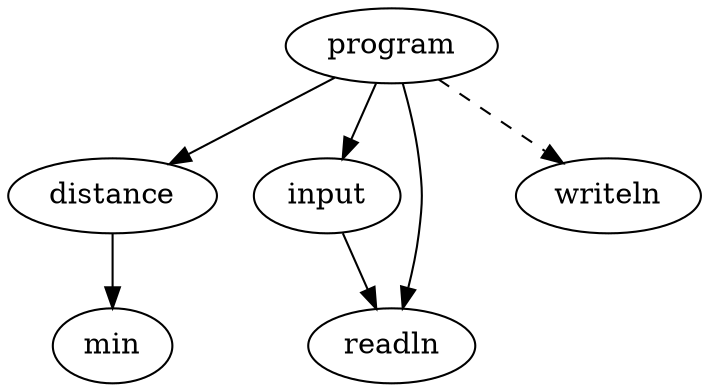 digraph call_graph {
  program;
  distance -> min;
  input -> readln;
  program -> distance;
  program -> input;
  program -> readln;
  program -> writeln [ style = dashed ];
}
